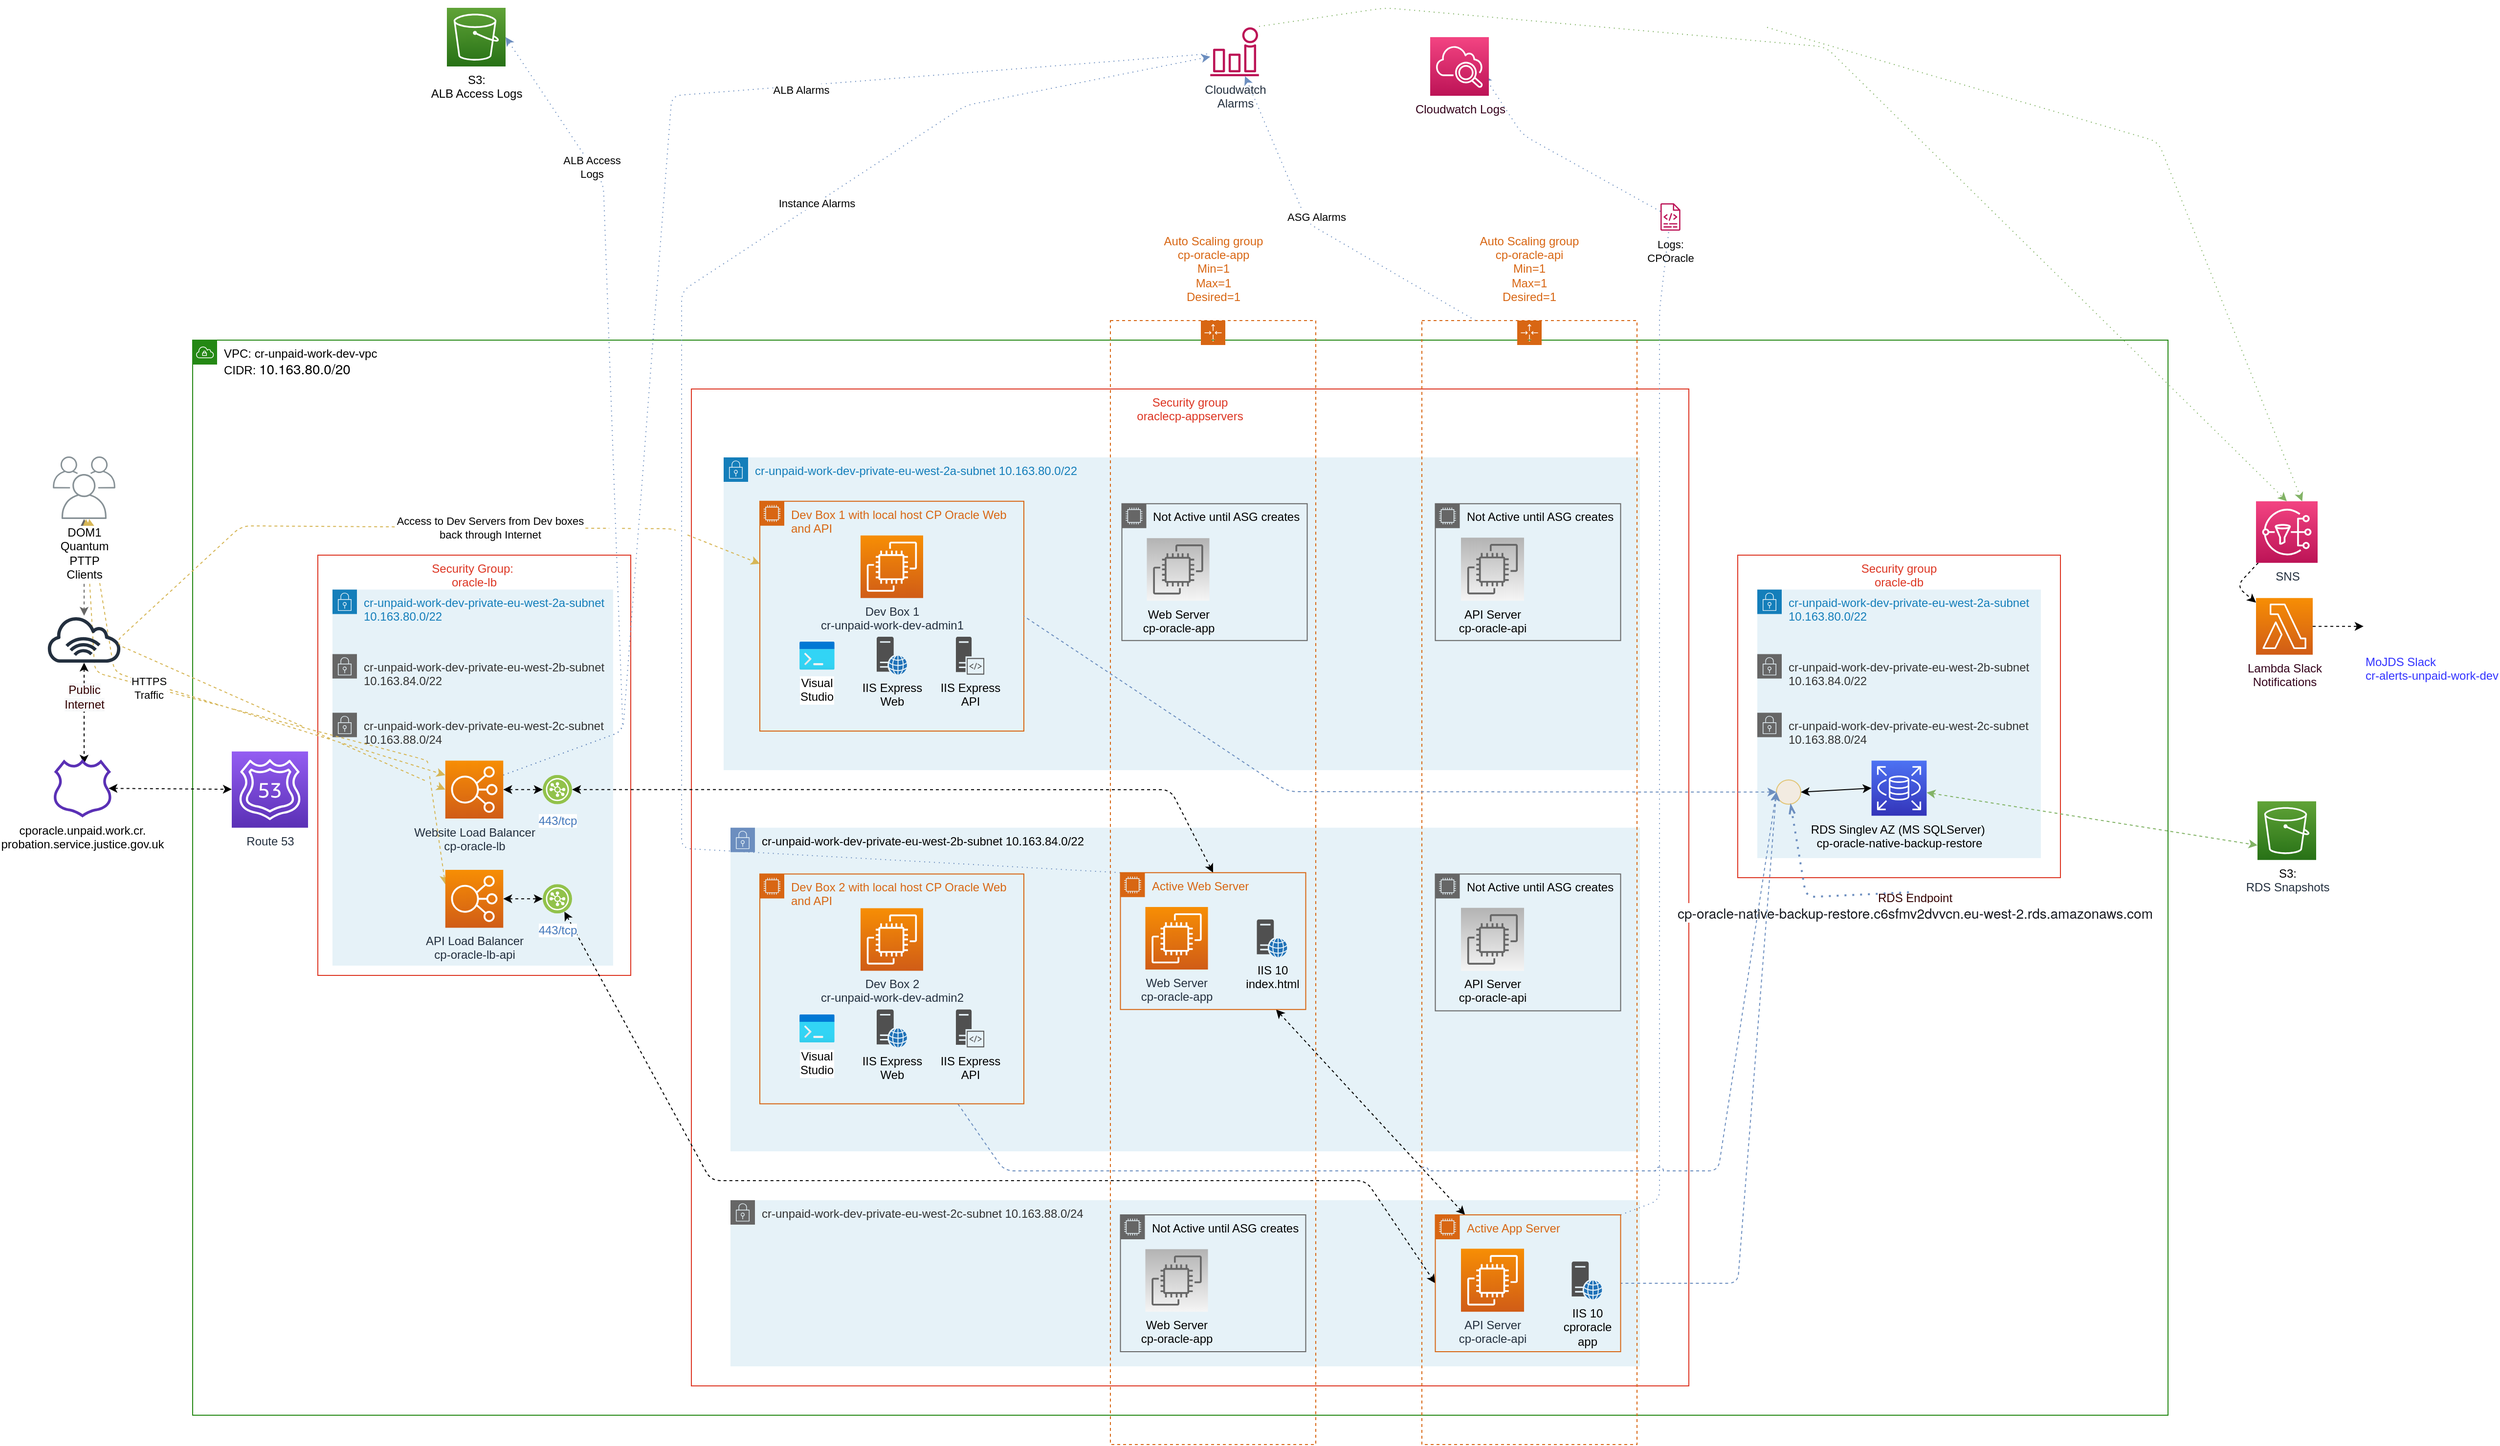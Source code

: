 <mxfile version="14.6.13" type="device"><diagram id="d1ab7348-05c3-a1e3-ca4d-12c340fd6b49" name="Page-1"><mxGraphModel dx="1022" dy="1949" grid="1" gridSize="10" guides="1" tooltips="1" connect="1" arrows="1" fold="1" page="1" pageScale="1" pageWidth="1654" pageHeight="1169" background="#ffffff" math="0" shadow="0"><root><mxCell id="0"/><mxCell id="1" parent="0"/><mxCell id="NKW3kNGqpqoFIjATaPvK-167" value="&lt;font color=&quot;#000000&quot;&gt;VPC: cr-unpaid-work-dev-vpc&lt;br&gt;CIDR:&amp;nbsp;&lt;/font&gt;&lt;span&gt;&lt;font color=&quot;#000000&quot; face=&quot;amazon ember, helvetica neue, roboto, arial, sans-serif&quot;&gt;&lt;span style=&quot;font-size: 14px&quot;&gt;10.163.80.0/20&lt;br&gt;&lt;/span&gt;&lt;/font&gt;&lt;br&gt;&lt;/span&gt;" style="points=[[0,0],[0.25,0],[0.5,0],[0.75,0],[1,0],[1,0.25],[1,0.5],[1,0.75],[1,1],[0.75,1],[0.5,1],[0.25,1],[0,1],[0,0.75],[0,0.5],[0,0.25]];outlineConnect=0;gradientColor=none;html=1;whiteSpace=wrap;fontSize=12;fontStyle=0;shape=mxgraph.aws4.group;grIcon=mxgraph.aws4.group_vpc;strokeColor=#248814;fillColor=none;verticalAlign=top;align=left;spacingLeft=30;fontColor=#AAB7B8;dashed=0;" parent="1" vertex="1"><mxGeometry x="470" y="190" width="2020" height="1100" as="geometry"/></mxCell><mxCell id="eNl0WFR72-jwA0yzHV3q-30" value="Security group&#10;oraclecp-appservers" style="fillColor=none;strokeColor=#DD3522;verticalAlign=top;fontStyle=0;fontColor=#DD3522;" parent="1" vertex="1"><mxGeometry x="980" y="240" width="1020" height="1020" as="geometry"/></mxCell><mxCell id="eNl0WFR72-jwA0yzHV3q-7" value="cr-unpaid-work-dev-private-eu-west-2c-subnet 10.163.88.0/24" style="points=[[0,0],[0.25,0],[0.5,0],[0.75,0],[1,0],[1,0.25],[1,0.5],[1,0.75],[1,1],[0.75,1],[0.5,1],[0.25,1],[0,1],[0,0.75],[0,0.5],[0,0.25]];outlineConnect=0;html=1;whiteSpace=wrap;fontSize=12;fontStyle=0;shape=mxgraph.aws4.group;grIcon=mxgraph.aws4.group_security_group;grStroke=0;strokeColor=#666666;verticalAlign=top;align=left;spacingLeft=30;dashed=0;fontColor=#333333;fillColor=#E6F2F8;" parent="1" vertex="1"><mxGeometry x="1020" y="1070" width="930" height="170" as="geometry"/></mxCell><mxCell id="eNl0WFR72-jwA0yzHV3q-6" value="cr-unpaid-work-dev-private-eu-west-2b-subnet 10.163.84.0/22" style="points=[[0,0],[0.25,0],[0.5,0],[0.75,0],[1,0],[1,0.25],[1,0.5],[1,0.75],[1,1],[0.75,1],[0.5,1],[0.25,1],[0,1],[0,0.75],[0,0.5],[0,0.25]];outlineConnect=0;html=1;whiteSpace=wrap;fontSize=12;fontStyle=0;shape=mxgraph.aws4.group;grIcon=mxgraph.aws4.group_security_group;grStroke=0;strokeColor=#6c8ebf;verticalAlign=top;align=left;spacingLeft=30;dashed=0;fillColor=#E6F2F8;" parent="1" vertex="1"><mxGeometry x="1020" y="688.87" width="930" height="331.13" as="geometry"/></mxCell><mxCell id="eNl0WFR72-jwA0yzHV3q-5" value="cr-unpaid-work-dev-private-eu-west-2a-subnet 10.163.80.0/22" style="points=[[0,0],[0.25,0],[0.5,0],[0.75,0],[1,0],[1,0.25],[1,0.5],[1,0.75],[1,1],[0.75,1],[0.5,1],[0.25,1],[0,1],[0,0.75],[0,0.5],[0,0.25]];outlineConnect=0;gradientColor=none;html=1;whiteSpace=wrap;fontSize=12;fontStyle=0;shape=mxgraph.aws4.group;grIcon=mxgraph.aws4.group_security_group;grStroke=0;strokeColor=#147EBA;fillColor=#E6F2F8;verticalAlign=top;align=left;spacingLeft=30;fontColor=#147EBA;dashed=0;" parent="1" vertex="1"><mxGeometry x="1013" y="310" width="937" height="320" as="geometry"/></mxCell><mxCell id="eNl0WFR72-jwA0yzHV3q-32" value="Auto Scaling group&lt;br style=&quot;padding: 0px ; margin: 0px&quot;&gt;cp-oracle-api&lt;br style=&quot;padding: 0px ; margin: 0px&quot;&gt;Min=1&lt;br style=&quot;padding: 0px ; margin: 0px&quot;&gt;Max=1&lt;br style=&quot;padding: 0px ; margin: 0px&quot;&gt;Desired=1&lt;div style=&quot;padding: 0px ; margin: 0px&quot;&gt;&lt;br style=&quot;padding: 0px ; margin: 0px ; color: rgb(0 , 0 , 0) ; text-align: left&quot;&gt;&lt;/div&gt;" style="points=[[0,0],[0.25,0],[0.5,0],[0.75,0],[1,0],[1,0.25],[1,0.5],[1,0.75],[1,1],[0.75,1],[0.5,1],[0.25,1],[0,1],[0,0.75],[0,0.5],[0,0.25]];outlineConnect=0;gradientColor=none;html=1;whiteSpace=wrap;fontSize=12;fontStyle=0;shape=mxgraph.aws4.groupCenter;grIcon=mxgraph.aws4.group_auto_scaling_group;grStroke=1;strokeColor=#D86613;fillColor=none;verticalAlign=bottom;align=center;fontColor=#D86613;dashed=1;spacingTop=25;labelPosition=center;verticalLabelPosition=top;" parent="1" vertex="1"><mxGeometry x="1727" y="170" width="220" height="1150" as="geometry"/></mxCell><mxCell id="Gxa3ibhedp3QvFf4Scjz-30" value="&lt;span&gt;Not Active until ASG creates&lt;/span&gt;" style="points=[[0,0],[0.25,0],[0.5,0],[0.75,0],[1,0],[1,0.25],[1,0.5],[1,0.75],[1,1],[0.75,1],[0.5,1],[0.25,1],[0,1],[0,0.75],[0,0.5],[0,0.25]];outlineConnect=0;gradientColor=#b3b3b3;html=1;whiteSpace=wrap;fontSize=12;fontStyle=0;shape=mxgraph.aws4.group;grIcon=mxgraph.aws4.group_ec2_instance_contents;strokeColor=#666666;verticalAlign=top;align=left;spacingLeft=30;dashed=0;fillColor=none;" parent="1" vertex="1"><mxGeometry x="1740.75" y="357.42" width="189.5" height="140" as="geometry"/></mxCell><mxCell id="eNl0WFR72-jwA0yzHV3q-29" value="Auto Scaling group&lt;br style=&quot;padding: 0px ; margin: 0px&quot;&gt;cp-oracle-app&lt;br style=&quot;padding: 0px ; margin: 0px&quot;&gt;Min=1&lt;br style=&quot;padding: 0px ; margin: 0px&quot;&gt;Max=1&lt;br style=&quot;padding: 0px ; margin: 0px&quot;&gt;Desired=1&lt;div style=&quot;padding: 0px ; margin: 0px&quot;&gt;&lt;br style=&quot;padding: 0px ; margin: 0px ; color: rgb(0 , 0 , 0) ; text-align: left&quot;&gt;&lt;/div&gt;" style="points=[[0,0],[0.25,0],[0.5,0],[0.75,0],[1,0],[1,0.25],[1,0.5],[1,0.75],[1,1],[0.75,1],[0.5,1],[0.25,1],[0,1],[0,0.75],[0,0.5],[0,0.25]];outlineConnect=0;gradientColor=none;html=1;whiteSpace=wrap;fontSize=12;fontStyle=0;shape=mxgraph.aws4.groupCenter;grIcon=mxgraph.aws4.group_auto_scaling_group;grStroke=1;strokeColor=#D86613;fillColor=none;verticalAlign=bottom;align=center;fontColor=#D86613;dashed=1;spacingTop=25;labelPosition=center;verticalLabelPosition=top;" parent="1" vertex="1"><mxGeometry x="1408.5" y="170" width="210" height="1150" as="geometry"/></mxCell><mxCell id="Gxa3ibhedp3QvFf4Scjz-29" value="Not Active until ASG creates" style="points=[[0,0],[0.25,0],[0.5,0],[0.75,0],[1,0],[1,0.25],[1,0.5],[1,0.75],[1,1],[0.75,1],[0.5,1],[0.25,1],[0,1],[0,0.75],[0,0.5],[0,0.25]];outlineConnect=0;gradientColor=#b3b3b3;html=1;whiteSpace=wrap;fontSize=12;fontStyle=0;shape=mxgraph.aws4.group;grIcon=mxgraph.aws4.group_ec2_instance_contents;strokeColor=#666666;verticalAlign=top;align=left;spacingLeft=30;dashed=0;fillColor=none;" parent="1" vertex="1"><mxGeometry x="1420.25" y="357.42" width="189.5" height="140" as="geometry"/></mxCell><mxCell id="Gxa3ibhedp3QvFf4Scjz-24" value="Dev Box 1 with local host CP Oracle Web and API" style="points=[[0,0],[0.25,0],[0.5,0],[0.75,0],[1,0],[1,0.25],[1,0.5],[1,0.75],[1,1],[0.75,1],[0.5,1],[0.25,1],[0,1],[0,0.75],[0,0.5],[0,0.25]];outlineConnect=0;gradientColor=none;html=1;whiteSpace=wrap;fontSize=12;fontStyle=0;shape=mxgraph.aws4.group;grIcon=mxgraph.aws4.group_ec2_instance_contents;strokeColor=#D86613;fillColor=none;verticalAlign=top;align=left;spacingLeft=30;fontColor=#D86613;dashed=0;" parent="1" vertex="1"><mxGeometry x="1050" y="354.87" width="270" height="235.13" as="geometry"/></mxCell><mxCell id="eNl0WFR72-jwA0yzHV3q-34" value="Security group&#10;oracle-db" style="fillColor=none;strokeColor=#DD3522;verticalAlign=top;fontStyle=0;fontColor=#DD3522;" parent="1" vertex="1"><mxGeometry x="2050" y="410" width="330" height="330" as="geometry"/></mxCell><mxCell id="eNl0WFR72-jwA0yzHV3q-43" value="cr-unpaid-work-dev-private-eu-west-2a-subnet 10.163.80.0/22" style="points=[[0,0],[0.25,0],[0.5,0],[0.75,0],[1,0],[1,0.25],[1,0.5],[1,0.75],[1,1],[0.75,1],[0.5,1],[0.25,1],[0,1],[0,0.75],[0,0.5],[0,0.25]];outlineConnect=0;gradientColor=none;html=1;whiteSpace=wrap;fontSize=12;fontStyle=0;shape=mxgraph.aws4.group;grIcon=mxgraph.aws4.group_security_group;grStroke=0;strokeColor=#147EBA;fillColor=#E6F2F8;verticalAlign=top;align=left;spacingLeft=30;fontColor=#147EBA;dashed=0;" parent="1" vertex="1"><mxGeometry x="2070" y="445.25" width="290" height="135.25" as="geometry"/></mxCell><mxCell id="eNl0WFR72-jwA0yzHV3q-44" value="cr-unpaid-work-dev-private-eu-west-2b-subnet 10.163.84.0/22" style="points=[[0,0],[0.25,0],[0.5,0],[0.75,0],[1,0],[1,0.25],[1,0.5],[1,0.75],[1,1],[0.75,1],[0.5,1],[0.25,1],[0,1],[0,0.75],[0,0.5],[0,0.25]];outlineConnect=0;html=1;whiteSpace=wrap;fontSize=12;fontStyle=0;shape=mxgraph.aws4.group;grIcon=mxgraph.aws4.group_security_group;grStroke=0;strokeColor=#666666;verticalAlign=top;align=left;spacingLeft=30;dashed=0;fontColor=#333333;fillColor=#E6F2F8;" parent="1" vertex="1"><mxGeometry x="2070" y="511.25" width="290" height="130" as="geometry"/></mxCell><mxCell id="eNl0WFR72-jwA0yzHV3q-45" value="cr-unpaid-work-dev-private-eu-west-2c-subnet 10.163.88.0/24" style="points=[[0,0],[0.25,0],[0.5,0],[0.75,0],[1,0],[1,0.25],[1,0.5],[1,0.75],[1,1],[0.75,1],[0.5,1],[0.25,1],[0,1],[0,0.75],[0,0.5],[0,0.25]];outlineConnect=0;html=1;whiteSpace=wrap;fontSize=12;fontStyle=0;shape=mxgraph.aws4.group;grIcon=mxgraph.aws4.group_security_group;grStroke=0;strokeColor=#666666;verticalAlign=top;align=left;spacingLeft=30;dashed=0;fontColor=#333333;fillColor=#E6F2F8;" parent="1" vertex="1"><mxGeometry x="2070" y="571.25" width="290" height="148.75" as="geometry"/></mxCell><mxCell id="eNl0WFR72-jwA0yzHV3q-39" value="Security Group: &#10;oracle-lb" style="fillColor=none;strokeColor=#DD3522;verticalAlign=top;fontStyle=0;fontColor=#DD3522;align=center;" parent="1" vertex="1"><mxGeometry x="598" y="410" width="320" height="430" as="geometry"/></mxCell><mxCell id="eNl0WFR72-jwA0yzHV3q-36" value="cr-unpaid-work-dev-private-eu-west-2a-subnet 10.163.80.0/22" style="points=[[0,0],[0.25,0],[0.5,0],[0.75,0],[1,0],[1,0.25],[1,0.5],[1,0.75],[1,1],[0.75,1],[0.5,1],[0.25,1],[0,1],[0,0.75],[0,0.5],[0,0.25]];outlineConnect=0;gradientColor=none;html=1;whiteSpace=wrap;fontSize=12;fontStyle=0;shape=mxgraph.aws4.group;grIcon=mxgraph.aws4.group_security_group;grStroke=0;strokeColor=#147EBA;fillColor=#E6F2F8;verticalAlign=top;align=left;spacingLeft=30;fontColor=#147EBA;dashed=0;" parent="1" vertex="1"><mxGeometry x="613" y="445.25" width="287" height="135.25" as="geometry"/></mxCell><mxCell id="eNl0WFR72-jwA0yzHV3q-37" value="cr-unpaid-work-dev-private-eu-west-2b-subnet 10.163.84.0/22" style="points=[[0,0],[0.25,0],[0.5,0],[0.75,0],[1,0],[1,0.25],[1,0.5],[1,0.75],[1,1],[0.75,1],[0.5,1],[0.25,1],[0,1],[0,0.75],[0,0.5],[0,0.25]];outlineConnect=0;html=1;whiteSpace=wrap;fontSize=12;fontStyle=0;shape=mxgraph.aws4.group;grIcon=mxgraph.aws4.group_security_group;grStroke=0;strokeColor=#666666;verticalAlign=top;align=left;spacingLeft=30;dashed=0;fontColor=#333333;fillColor=#E6F2F8;" parent="1" vertex="1"><mxGeometry x="613" y="511.25" width="287" height="130" as="geometry"/></mxCell><mxCell id="eNl0WFR72-jwA0yzHV3q-38" value="cr-unpaid-work-dev-private-eu-west-2c-subnet 10.163.88.0/24" style="points=[[0,0],[0.25,0],[0.5,0],[0.75,0],[1,0],[1,0.25],[1,0.5],[1,0.75],[1,1],[0.75,1],[0.5,1],[0.25,1],[0,1],[0,0.75],[0,0.5],[0,0.25]];outlineConnect=0;html=1;whiteSpace=wrap;fontSize=12;fontStyle=0;shape=mxgraph.aws4.group;grIcon=mxgraph.aws4.group_security_group;grStroke=0;strokeColor=#666666;verticalAlign=top;align=left;spacingLeft=30;dashed=0;fontColor=#333333;fillColor=#E6F2F8;" parent="1" vertex="1"><mxGeometry x="613" y="571.25" width="287" height="258.75" as="geometry"/></mxCell><mxCell id="eNl0WFR72-jwA0yzHV3q-61" style="edgeStyle=none;rounded=1;orthogonalLoop=1;jettySize=auto;html=1;dashed=1;dashPattern=1 4;startArrow=none;startFill=0;strokeColor=#6c8ebf;exitX=0.25;exitY=0;exitDx=0;exitDy=0;fillColor=#dae8fc;" parent="1" source="eNl0WFR72-jwA0yzHV3q-32" target="fAg4yWH4Xi-OqvB8BSlQ-7" edge="1"><mxGeometry relative="1" as="geometry"><Array as="points"><mxPoint x="1610" y="70"/></Array></mxGeometry></mxCell><mxCell id="eNl0WFR72-jwA0yzHV3q-62" value="ASG Alarms" style="edgeLabel;html=1;align=center;verticalAlign=middle;resizable=0;points=[];" parent="eNl0WFR72-jwA0yzHV3q-61" vertex="1" connectable="0"><mxGeometry x="0.128" y="-1" relative="1" as="geometry"><mxPoint x="10" y="-1" as="offset"/></mxGeometry></mxCell><mxCell id="eNl0WFR72-jwA0yzHV3q-114" style="edgeStyle=none;rounded=1;jumpStyle=gap;jumpSize=13;orthogonalLoop=1;jettySize=auto;html=1;dashed=1;fontColor=#000000;startArrow=classic;startFill=1;endArrow=classic;endFill=1;strokeColor=#000000;" parent="1" target="eNl0WFR72-jwA0yzHV3q-27" edge="1"><mxGeometry relative="1" as="geometry"><mxPoint x="384.0" y="648.61" as="sourcePoint"/></mxGeometry></mxCell><mxCell id="NKW3kNGqpqoFIjATaPvK-228" value="MoJDS Slack &#10;cr-alerts-unpaid-work-dev" style="shape=image;imageAspect=0;aspect=fixed;verticalLabelPosition=bottom;verticalAlign=top;strokeColor=#330000;fontColor=#3333FF;align=left;image=https://cdn.mos.cms.futurecdn.net/SDDw7CnuoUGax6x9mTo7dd.jpg;" parent="1" vertex="1"><mxGeometry x="2690" y="460.37" width="79.73" height="44.92" as="geometry"/></mxCell><mxCell id="NKW3kNGqpqoFIjATaPvK-188" value="443/tcp" style="aspect=fixed;perimeter=ellipsePerimeter;html=1;align=center;shadow=0;dashed=0;fontColor=#4277BB;labelBackgroundColor=#ffffff;fontSize=12;spacingTop=3;image;image=img/lib/ibm/vpc/LoadBalancerListener.svg;" parent="1" vertex="1"><mxGeometry x="828" y="634.87" width="30" height="30" as="geometry"/></mxCell><mxCell id="NKW3kNGqpqoFIjATaPvK-189" value="" style="endArrow=classic;startArrow=classic;html=1;fontColor=#FF0000;entryX=1;entryY=0.5;entryDx=0;entryDy=0;entryPerimeter=0;dashed=1;exitX=0.5;exitY=0;exitDx=0;exitDy=0;" parent="1" source="Gxa3ibhedp3QvFf4Scjz-38" target="NKW3kNGqpqoFIjATaPvK-188" edge="1"><mxGeometry width="50" height="50" relative="1" as="geometry"><mxPoint x="1320" y="380" as="sourcePoint"/><mxPoint x="1089.25" y="564.995" as="targetPoint"/><Array as="points"><mxPoint x="1470" y="650"/></Array></mxGeometry></mxCell><mxCell id="NKW3kNGqpqoFIjATaPvK-209" value="" style="endArrow=classic;html=1;entryX=0.5;entryY=0;entryDx=0;entryDy=0;entryPerimeter=0;exitX=1;exitY=0.25;exitDx=0;exitDy=0;exitPerimeter=0;fontColor=#6666FF;fillColor=#dae8fc;strokeColor=#6c8ebf;dashed=1;dashPattern=1 4;" parent="1" source="fAg4yWH4Xi-OqvB8BSlQ-30" edge="1"><mxGeometry width="50" height="50" relative="1" as="geometry"><mxPoint x="870.044" y="388" as="sourcePoint"/><mxPoint x="790.01" y="-120.0" as="targetPoint"/><Array as="points"><mxPoint x="910" y="590"/><mxPoint x="890" y="30"/></Array></mxGeometry></mxCell><mxCell id="NKW3kNGqpqoFIjATaPvK-212" value="ALB Access&lt;br&gt;Logs" style="edgeLabel;html=1;align=center;verticalAlign=middle;resizable=0;points=[];" parent="NKW3kNGqpqoFIjATaPvK-209" vertex="1" connectable="0"><mxGeometry x="0.635" y="1" relative="1" as="geometry"><mxPoint as="offset"/></mxGeometry></mxCell><mxCell id="fAg4yWH4Xi-OqvB8BSlQ-7" value="Cloudwatch&lt;br&gt;Alarms" style="outlineConnect=0;fontColor=#232F3E;gradientColor=none;fillColor=#BC1356;strokeColor=none;dashed=0;verticalLabelPosition=bottom;verticalAlign=top;align=center;html=1;fontSize=12;fontStyle=0;aspect=fixed;pointerEvents=1;shape=mxgraph.aws4.alarm;" parent="1" vertex="1"><mxGeometry x="1510.5" y="-130" width="50" height="50" as="geometry"/></mxCell><mxCell id="eNl0WFR72-jwA0yzHV3q-71" style="edgeStyle=none;rounded=1;jumpStyle=gap;jumpSize=13;orthogonalLoop=1;jettySize=auto;html=1;dashed=1;startArrow=none;startFill=0;endArrow=classic;endFill=1;strokeColor=#82b366;fillColor=#d5e8d4;dashPattern=1 4;entryX=0.75;entryY=0;entryDx=0;entryDy=0;entryPerimeter=0;" parent="1" target="eNl0WFR72-jwA0yzHV3q-92" edge="1"><mxGeometry relative="1" as="geometry"><mxPoint x="2080" y="-129.998" as="sourcePoint"/><mxPoint x="2614.086" y="331.03" as="targetPoint"/><Array as="points"><mxPoint x="2480" y="-12.97"/></Array></mxGeometry></mxCell><mxCell id="fAg4yWH4Xi-OqvB8BSlQ-23" value="" style="ellipse;whiteSpace=wrap;html=1;strokeColor=#d79b00;opacity=50;align=left;fillColor=#ffe6cc;" parent="1" vertex="1"><mxGeometry x="2089.5" y="640" width="25" height="24.88" as="geometry"/></mxCell><mxCell id="fAg4yWH4Xi-OqvB8BSlQ-25" value="" style="endArrow=classic;startArrow=classic;html=1;fontColor=#FF0000;entryX=1;entryY=0.5;entryDx=0;entryDy=0;exitX=0;exitY=0.5;exitDx=0;exitDy=0;exitPerimeter=0;" parent="1" source="eNl0WFR72-jwA0yzHV3q-24" target="fAg4yWH4Xi-OqvB8BSlQ-23" edge="1"><mxGeometry width="50" height="50" relative="1" as="geometry"><mxPoint x="2185.38" y="381.564" as="sourcePoint"/><mxPoint x="2120" y="360" as="targetPoint"/></mxGeometry></mxCell><mxCell id="fAg4yWH4Xi-OqvB8BSlQ-26" value="" style="endArrow=none;dashed=1;html=1;dashPattern=1 3;strokeWidth=2;fontColor=#FF6666;entryX=0.497;entryY=0.022;entryDx=0;entryDy=0;entryPerimeter=0;fillColor=#dae8fc;strokeColor=#6c8ebf;endFill=0;startArrow=openThin;startFill=0;" parent="1" source="fAg4yWH4Xi-OqvB8BSlQ-23" target="fAg4yWH4Xi-OqvB8BSlQ-27" edge="1"><mxGeometry width="50" height="50" relative="1" as="geometry"><mxPoint x="2190" y="176" as="sourcePoint"/><mxPoint x="2185.5" y="775" as="targetPoint"/><Array as="points"><mxPoint x="2120" y="760"/></Array></mxGeometry></mxCell><mxCell id="fAg4yWH4Xi-OqvB8BSlQ-27" value="RDS Endpoint&lt;br&gt;&lt;span style=&quot;color: rgb(22 , 25 , 31) ; font-family: &amp;#34;amazon ember&amp;#34; , &amp;#34;helvetica neue&amp;#34; , &amp;#34;roboto&amp;#34; , &amp;#34;arial&amp;#34; , sans-serif ; font-size: 14px ; background-color: rgb(255 , 255 , 255)&quot;&gt;cp-oracle-native-backup-restore.c6sfmv2dvvcn.eu-west-2.rds.amazonaws.com&lt;/span&gt;" style="text;html=1;align=center;verticalAlign=middle;resizable=0;points=[];autosize=1;fontColor=#330000;" parent="1" vertex="1"><mxGeometry x="1981" y="754.06" width="500" height="30" as="geometry"/></mxCell><mxCell id="eNl0WFR72-jwA0yzHV3q-67" style="edgeStyle=none;rounded=1;jumpStyle=gap;jumpSize=13;orthogonalLoop=1;jettySize=auto;html=1;exitX=1;exitY=0.25;exitDx=0;exitDy=0;exitPerimeter=0;dashed=1;startArrow=none;startFill=0;endArrow=none;endFill=0;strokeColor=#6c8ebf;fillColor=#dae8fc;dashPattern=1 4;" parent="1" source="fAg4yWH4Xi-OqvB8BSlQ-30" target="fAg4yWH4Xi-OqvB8BSlQ-7" edge="1"><mxGeometry relative="1" as="geometry"><Array as="points"><mxPoint x="910" y="590"/><mxPoint x="960" y="-60"/></Array></mxGeometry></mxCell><mxCell id="eNl0WFR72-jwA0yzHV3q-68" value="ALB Alarms" style="edgeLabel;html=1;align=center;verticalAlign=middle;resizable=0;points=[];" parent="eNl0WFR72-jwA0yzHV3q-67" vertex="1" connectable="0"><mxGeometry x="0.368" y="-4" relative="1" as="geometry"><mxPoint x="1" as="offset"/></mxGeometry></mxCell><mxCell id="eNl0WFR72-jwA0yzHV3q-103" style="edgeStyle=none;rounded=1;jumpStyle=gap;jumpSize=13;orthogonalLoop=1;jettySize=auto;html=1;dashed=1;fontColor=#000000;startArrow=classic;startFill=1;endArrow=classic;endFill=1;strokeColor=#000000;" parent="1" source="fAg4yWH4Xi-OqvB8BSlQ-30" target="NKW3kNGqpqoFIjATaPvK-188" edge="1"><mxGeometry relative="1" as="geometry"/></mxCell><mxCell id="fAg4yWH4Xi-OqvB8BSlQ-30" value="Website Load Balancer&lt;br&gt;cp-oracle-lb" style="points=[[0,0,0],[0.25,0,0],[0.5,0,0],[0.75,0,0],[1,0,0],[0,1,0],[0.25,1,0],[0.5,1,0],[0.75,1,0],[1,1,0],[0,0.25,0],[0,0.5,0],[0,0.75,0],[1,0.25,0],[1,0.5,0],[1,0.75,0]];outlineConnect=0;fontColor=#232F3E;gradientColor=#F78E04;gradientDirection=north;fillColor=#D05C17;strokeColor=#ffffff;dashed=0;verticalLabelPosition=bottom;verticalAlign=top;align=center;html=1;fontSize=12;fontStyle=0;aspect=fixed;shape=mxgraph.aws4.resourceIcon;resIcon=mxgraph.aws4.elastic_load_balancing;" parent="1" vertex="1"><mxGeometry x="728.38" y="620.25" width="59.25" height="59.25" as="geometry"/></mxCell><mxCell id="eNl0WFR72-jwA0yzHV3q-53" style="edgeStyle=none;rounded=1;orthogonalLoop=1;jettySize=auto;html=1;dashed=1;startArrow=none;startFill=0;entryX=1;entryY=0.78;entryDx=0;entryDy=0;entryPerimeter=0;strokeColor=#6c8ebf;fillColor=#dae8fc;dashPattern=1 4;" parent="1" source="eNl0WFR72-jwA0yzHV3q-82" edge="1"><mxGeometry relative="1" as="geometry"><mxPoint x="1790" y="-81" as="targetPoint"/><Array as="points"><mxPoint x="1830" y="-20"/></Array></mxGeometry></mxCell><mxCell id="eNl0WFR72-jwA0yzHV3q-57" style="edgeStyle=none;rounded=1;orthogonalLoop=1;jettySize=auto;html=1;dashed=1;dashPattern=1 4;startArrow=none;startFill=0;strokeColor=#6c8ebf;fillColor=#dae8fc;exitX=0;exitY=0;exitDx=0;exitDy=0;" parent="1" source="Gxa3ibhedp3QvFf4Scjz-38" target="fAg4yWH4Xi-OqvB8BSlQ-7" edge="1"><mxGeometry relative="1" as="geometry"><mxPoint x="1500" y="-110" as="targetPoint"/><Array as="points"><mxPoint x="970" y="710"/><mxPoint x="970" y="140"/><mxPoint x="1260" y="-50"/></Array></mxGeometry></mxCell><mxCell id="eNl0WFR72-jwA0yzHV3q-58" value="Instance Alarms" style="edgeLabel;html=1;align=center;verticalAlign=middle;resizable=0;points=[];" parent="eNl0WFR72-jwA0yzHV3q-57" vertex="1" connectable="0"><mxGeometry x="-0.031" y="-4" relative="1" as="geometry"><mxPoint x="134" y="-324" as="offset"/></mxGeometry></mxCell><mxCell id="eNl0WFR72-jwA0yzHV3q-96" style="edgeStyle=none;rounded=1;jumpStyle=gap;jumpSize=13;orthogonalLoop=1;jettySize=auto;html=1;dashed=1;fontColor=#000000;startArrow=classic;startFill=1;endArrow=classic;endFill=1;" parent="1" source="Gxa3ibhedp3QvFf4Scjz-38" target="Gxa3ibhedp3QvFf4Scjz-53" edge="1"><mxGeometry relative="1" as="geometry"><mxPoint x="1747" y="425" as="targetPoint"/></mxGeometry></mxCell><mxCell id="eNl0WFR72-jwA0yzHV3q-9" value="Web Server&lt;br&gt;cp-oracle-app" style="points=[[0,0,0],[0.25,0,0],[0.5,0,0],[0.75,0,0],[1,0,0],[0,1,0],[0.25,1,0],[0.5,1,0],[0.75,1,0],[1,1,0],[0,0.25,0],[0,0.5,0],[0,0.75,0],[1,0.25,0],[1,0.5,0],[1,0.75,0]];outlineConnect=0;gradientColor=#b3b3b3;gradientDirection=north;fillColor=#f5f5f5;strokeColor=#666666;dashed=0;verticalLabelPosition=bottom;verticalAlign=top;align=center;html=1;fontSize=12;fontStyle=0;aspect=fixed;shape=mxgraph.aws4.resourceIcon;resIcon=mxgraph.aws4.ec2;" parent="1" vertex="1"><mxGeometry x="1445.75" y="392.59" width="64" height="64" as="geometry"/></mxCell><mxCell id="eNl0WFR72-jwA0yzHV3q-11" value="API Server&lt;br&gt;cp-oracle-api" style="points=[[0,0,0],[0.25,0,0],[0.5,0,0],[0.75,0,0],[1,0,0],[0,1,0],[0.25,1,0],[0.5,1,0],[0.75,1,0],[1,1,0],[0,0.25,0],[0,0.5,0],[0,0.75,0],[1,0.25,0],[1,0.5,0],[1,0.75,0]];outlineConnect=0;gradientColor=#b3b3b3;gradientDirection=north;fillColor=#f5f5f5;strokeColor=#666666;dashed=0;verticalLabelPosition=bottom;verticalAlign=top;align=center;html=1;fontSize=12;fontStyle=0;aspect=fixed;shape=mxgraph.aws4.resourceIcon;resIcon=mxgraph.aws4.ec2;" parent="1" vertex="1"><mxGeometry x="1767" y="392.09" width="64.5" height="64.5" as="geometry"/></mxCell><mxCell id="eNl0WFR72-jwA0yzHV3q-12" value="" style="endArrow=none;startArrow=classic;html=1;fontColor=#FF0000;dashed=1;exitX=0;exitY=0.5;exitDx=0;exitDy=0;fillColor=#dae8fc;strokeColor=#6c8ebf;entryX=1;entryY=0.5;entryDx=0;entryDy=0;" parent="1" source="fAg4yWH4Xi-OqvB8BSlQ-23" target="Gxa3ibhedp3QvFf4Scjz-53" edge="1"><mxGeometry width="50" height="50" relative="1" as="geometry"><mxPoint x="1830" y="380.5" as="sourcePoint"/><mxPoint x="1555" y="383.43" as="targetPoint"/><Array as="points"><mxPoint x="2050" y="1155"/></Array></mxGeometry></mxCell><mxCell id="eNl0WFR72-jwA0yzHV3q-27" value="Route 53" style="points=[[0,0,0],[0.25,0,0],[0.5,0,0],[0.75,0,0],[1,0,0],[0,1,0],[0.25,1,0],[0.5,1,0],[0.75,1,0],[1,1,0],[0,0.25,0],[0,0.5,0],[0,0.75,0],[1,0.25,0],[1,0.5,0],[1,0.75,0]];outlineConnect=0;fontColor=#232F3E;gradientColor=#945DF2;gradientDirection=north;fillColor=#5A30B5;strokeColor=#ffffff;dashed=0;verticalLabelPosition=bottom;verticalAlign=top;align=center;html=1;fontSize=12;fontStyle=0;aspect=fixed;shape=mxgraph.aws4.resourceIcon;resIcon=mxgraph.aws4.route_53;" parent="1" vertex="1"><mxGeometry x="510" y="610.87" width="78" height="78" as="geometry"/></mxCell><mxCell id="eNl0WFR72-jwA0yzHV3q-94" style="edgeStyle=none;rounded=1;jumpStyle=gap;jumpSize=13;orthogonalLoop=1;jettySize=auto;html=1;entryX=0;entryY=0.75;entryDx=0;entryDy=0;entryPerimeter=0;dashed=1;fontColor=#000000;startArrow=classic;startFill=1;endArrow=classic;endFill=1;strokeColor=#82b366;fillColor=#d5e8d4;" parent="1" source="eNl0WFR72-jwA0yzHV3q-24" target="eNl0WFR72-jwA0yzHV3q-93" edge="1"><mxGeometry relative="1" as="geometry"/></mxCell><mxCell id="eNl0WFR72-jwA0yzHV3q-24" value="&lt;span style=&quot;color: rgb(0 , 0 , 0)&quot;&gt;RDS&amp;nbsp;&lt;/span&gt;&lt;font color=&quot;#000000&quot;&gt;Singlev AZ&amp;nbsp;&lt;/font&gt;&lt;span style=&quot;color: rgb(0 , 0 , 0)&quot;&gt;(MS SQLServer)&amp;nbsp;&lt;/span&gt;&lt;br&gt;&lt;font color=&quot;#000000&quot;&gt;cp-oracle-native-backup-restore&lt;/font&gt;" style="points=[[0,0,0],[0.25,0,0],[0.5,0,0],[0.75,0,0],[1,0,0],[0,1,0],[0.25,1,0],[0.5,1,0],[0.75,1,0],[1,1,0],[0,0.25,0],[0,0.5,0],[0,0.75,0],[1,0.25,0],[1,0.5,0],[1,0.75,0]];outlineConnect=0;fontColor=#232F3E;gradientColor=#4D72F3;gradientDirection=north;fillColor=#3334B9;strokeColor=#ffffff;dashed=0;verticalLabelPosition=bottom;verticalAlign=top;align=center;html=1;fontSize=12;fontStyle=0;aspect=fixed;shape=mxgraph.aws4.resourceIcon;resIcon=mxgraph.aws4.rds;" parent="1" vertex="1"><mxGeometry x="2186.81" y="620.25" width="56.37" height="56.37" as="geometry"/></mxCell><mxCell id="eNl0WFR72-jwA0yzHV3q-80" value="&lt;span style=&quot;color: rgb(0 , 0 , 0)&quot;&gt;S3:&lt;/span&gt;&lt;br style=&quot;color: rgb(0 , 0 , 0)&quot;&gt;&lt;span style=&quot;color: rgb(0 , 0 , 0)&quot;&gt;ALB Access Logs&lt;/span&gt;" style="points=[[0,0,0],[0.25,0,0],[0.5,0,0],[0.75,0,0],[1,0,0],[0,1,0],[0.25,1,0],[0.5,1,0],[0.75,1,0],[1,1,0],[0,0.25,0],[0,0.5,0],[0,0.75,0],[1,0.25,0],[1,0.5,0],[1,0.75,0]];outlineConnect=0;fontColor=#232F3E;gradientColor=#60A337;gradientDirection=north;fillColor=#277116;strokeColor=#ffffff;dashed=0;verticalLabelPosition=bottom;verticalAlign=top;align=center;html=1;fontSize=12;fontStyle=0;aspect=fixed;shape=mxgraph.aws4.resourceIcon;resIcon=mxgraph.aws4.s3;" parent="1" vertex="1"><mxGeometry x="730" y="-150" width="60" height="60" as="geometry"/></mxCell><mxCell id="eNl0WFR72-jwA0yzHV3q-81" value="&lt;span style=&quot;color: rgb(51 , 0 , 26)&quot;&gt;Cloudwatch Logs&lt;/span&gt;" style="points=[[0,0,0],[0.25,0,0],[0.5,0,0],[0.75,0,0],[1,0,0],[0,1,0],[0.25,1,0],[0.5,1,0],[0.75,1,0],[1,1,0],[0,0.25,0],[0,0.5,0],[0,0.75,0],[1,0.25,0],[1,0.5,0],[1,0.75,0]];points=[[0,0,0],[0.25,0,0],[0.5,0,0],[0.75,0,0],[1,0,0],[0,1,0],[0.25,1,0],[0.5,1,0],[0.75,1,0],[1,1,0],[0,0.25,0],[0,0.5,0],[0,0.75,0],[1,0.25,0],[1,0.5,0],[1,0.75,0]];outlineConnect=0;fontColor=#232F3E;gradientColor=#F34482;gradientDirection=north;fillColor=#BC1356;strokeColor=#ffffff;dashed=0;verticalLabelPosition=bottom;verticalAlign=top;align=center;html=1;fontSize=12;fontStyle=0;aspect=fixed;shape=mxgraph.aws4.resourceIcon;resIcon=mxgraph.aws4.cloudwatch_2;" parent="1" vertex="1"><mxGeometry x="1735.5" y="-120" width="60" height="60" as="geometry"/></mxCell><mxCell id="eNl0WFR72-jwA0yzHV3q-82" value="&lt;span style=&quot;color: rgb(0 , 0 , 0) ; font-size: 11px ; background-color: rgb(255 , 255 , 255)&quot;&gt;Logs:&lt;/span&gt;&lt;br style=&quot;color: rgb(0 , 0 , 0) ; font-size: 11px&quot;&gt;&lt;span style=&quot;color: rgb(0 , 0 , 0) ; font-size: 11px ; background-color: rgb(255 , 255 , 255)&quot;&gt;CPOracle&lt;/span&gt;" style="outlineConnect=0;fontColor=#232F3E;gradientColor=none;fillColor=#BC1356;strokeColor=none;dashed=0;verticalLabelPosition=bottom;verticalAlign=top;align=center;html=1;fontSize=12;fontStyle=0;aspect=fixed;pointerEvents=1;shape=mxgraph.aws4.logs;" parent="1" vertex="1"><mxGeometry x="1962.34" y="50" width="37.66" height="28" as="geometry"/></mxCell><mxCell id="eNl0WFR72-jwA0yzHV3q-83" value="" style="edgeStyle=none;rounded=1;orthogonalLoop=1;jettySize=auto;html=1;dashed=1;startArrow=none;startFill=0;strokeColor=#6c8ebf;fillColor=#dae8fc;exitX=1;exitY=0;exitDx=0;exitDy=0;endArrow=none;dashPattern=1 4;" parent="1" source="Gxa3ibhedp3QvFf4Scjz-53" target="eNl0WFR72-jwA0yzHV3q-82" edge="1"><mxGeometry relative="1" as="geometry"><mxPoint x="1790" y="-81" as="targetPoint"/><mxPoint x="1567.5" y="377.75" as="sourcePoint"/><Array as="points"><mxPoint x="1970" y="1070"/><mxPoint x="1970" y="160"/></Array></mxGeometry></mxCell><mxCell id="eNl0WFR72-jwA0yzHV3q-125" style="edgeStyle=none;rounded=1;jumpStyle=gap;jumpSize=13;orthogonalLoop=1;jettySize=auto;html=1;dashed=1;fontColor=#000000;startArrow=none;startFill=0;endArrow=classic;endFill=1;strokeColor=#000000;" parent="1" source="eNl0WFR72-jwA0yzHV3q-91" target="NKW3kNGqpqoFIjATaPvK-228" edge="1"><mxGeometry relative="1" as="geometry"/></mxCell><mxCell id="eNl0WFR72-jwA0yzHV3q-91" value="&lt;span style=&quot;color: rgb(51 , 0 , 26)&quot;&gt;Lambda Slack&lt;/span&gt;&lt;br style=&quot;color: rgb(51 , 0 , 26)&quot;&gt;&lt;span style=&quot;color: rgb(51 , 0 , 26)&quot;&gt;Notifications&lt;/span&gt;" style="points=[[0,0,0],[0.25,0,0],[0.5,0,0],[0.75,0,0],[1,0,0],[0,1,0],[0.25,1,0],[0.5,1,0],[0.75,1,0],[1,1,0],[0,0.25,0],[0,0.5,0],[0,0.75,0],[1,0.25,0],[1,0.5,0],[1,0.75,0]];outlineConnect=0;fontColor=#232F3E;gradientColor=#F78E04;gradientDirection=north;fillColor=#D05C17;strokeColor=#ffffff;dashed=0;verticalLabelPosition=bottom;verticalAlign=top;align=center;html=1;fontSize=12;fontStyle=0;aspect=fixed;shape=mxgraph.aws4.resourceIcon;resIcon=mxgraph.aws4.lambda;" parent="1" vertex="1"><mxGeometry x="2580" y="453.83" width="58" height="58" as="geometry"/></mxCell><mxCell id="eNl0WFR72-jwA0yzHV3q-123" style="edgeStyle=none;rounded=1;jumpStyle=gap;jumpSize=13;orthogonalLoop=1;jettySize=auto;html=1;dashed=1;fontColor=#000000;startArrow=none;startFill=0;endArrow=classic;endFill=1;strokeColor=#000000;" parent="1" source="eNl0WFR72-jwA0yzHV3q-92" target="eNl0WFR72-jwA0yzHV3q-91" edge="1"><mxGeometry relative="1" as="geometry"><Array as="points"><mxPoint x="2560" y="441.83"/></Array></mxGeometry></mxCell><mxCell id="eNl0WFR72-jwA0yzHV3q-92" value="SNS" style="points=[[0,0,0],[0.25,0,0],[0.5,0,0],[0.75,0,0],[1,0,0],[0,1,0],[0.25,1,0],[0.5,1,0],[0.75,1,0],[1,1,0],[0,0.25,0],[0,0.5,0],[0,0.75,0],[1,0.25,0],[1,0.5,0],[1,0.75,0]];outlineConnect=0;fontColor=#232F3E;gradientColor=#F34482;gradientDirection=north;fillColor=#BC1356;strokeColor=#ffffff;dashed=0;verticalLabelPosition=bottom;verticalAlign=top;align=center;html=1;fontSize=12;fontStyle=0;aspect=fixed;shape=mxgraph.aws4.resourceIcon;resIcon=mxgraph.aws4.sns;" parent="1" vertex="1"><mxGeometry x="2580" y="354.87" width="63" height="63" as="geometry"/></mxCell><mxCell id="eNl0WFR72-jwA0yzHV3q-93" value="&lt;span style=&quot;color: rgb(0 , 0 , 0)&quot;&gt;S3:&lt;br&gt;&lt;/span&gt;RDS Snapshots" style="points=[[0,0,0],[0.25,0,0],[0.5,0,0],[0.75,0,0],[1,0,0],[0,1,0],[0.25,1,0],[0.5,1,0],[0.75,1,0],[1,1,0],[0,0.25,0],[0,0.5,0],[0,0.75,0],[1,0.25,0],[1,0.5,0],[1,0.75,0]];outlineConnect=0;fontColor=#232F3E;gradientColor=#60A337;gradientDirection=north;fillColor=#277116;strokeColor=#ffffff;dashed=0;verticalLabelPosition=bottom;verticalAlign=top;align=center;html=1;fontSize=12;fontStyle=0;aspect=fixed;shape=mxgraph.aws4.resourceIcon;resIcon=mxgraph.aws4.s3;" parent="1" vertex="1"><mxGeometry x="2581.5" y="661.83" width="60" height="60" as="geometry"/></mxCell><mxCell id="eNl0WFR72-jwA0yzHV3q-110" style="edgeStyle=none;rounded=1;jumpStyle=gap;jumpSize=13;orthogonalLoop=1;jettySize=auto;html=1;dashed=1;fontColor=#000000;startArrow=classic;startFill=1;endArrow=classic;endFill=1;strokeColor=#666666;fillColor=#f5f5f5;" parent="1" source="eNl0WFR72-jwA0yzHV3q-95" target="eNl0WFR72-jwA0yzHV3q-31" edge="1"><mxGeometry relative="1" as="geometry"/></mxCell><mxCell id="eNl0WFR72-jwA0yzHV3q-112" style="edgeStyle=none;rounded=1;jumpStyle=gap;jumpSize=13;orthogonalLoop=1;jettySize=auto;html=1;entryX=0;entryY=0.25;entryDx=0;entryDy=0;entryPerimeter=0;dashed=1;fontColor=#000000;startArrow=classic;startFill=1;endArrow=classic;endFill=1;strokeColor=#d6b656;fillColor=#fff2cc;" parent="1" source="eNl0WFR72-jwA0yzHV3q-95" target="fAg4yWH4Xi-OqvB8BSlQ-30" edge="1"><mxGeometry relative="1" as="geometry"><Array as="points"><mxPoint x="390" y="530"/></Array></mxGeometry></mxCell><mxCell id="eNl0WFR72-jwA0yzHV3q-113" style="edgeStyle=none;rounded=1;jumpStyle=gap;jumpSize=13;orthogonalLoop=1;jettySize=auto;html=1;entryX=0;entryY=0.25;entryDx=0;entryDy=0;entryPerimeter=0;dashed=1;fontColor=#000000;startArrow=classic;startFill=1;endArrow=classic;endFill=1;strokeColor=#d6b656;fillColor=#fff2cc;" parent="1" source="eNl0WFR72-jwA0yzHV3q-95" target="eNl0WFR72-jwA0yzHV3q-99" edge="1"><mxGeometry relative="1" as="geometry"><Array as="points"><mxPoint x="370" y="530"/><mxPoint x="710" y="620"/></Array></mxGeometry></mxCell><mxCell id="eNl0WFR72-jwA0yzHV3q-119" value="HTTPS&lt;br&gt;Traffic" style="edgeLabel;html=1;align=center;verticalAlign=middle;resizable=0;points=[];fontColor=#000000;" parent="eNl0WFR72-jwA0yzHV3q-113" vertex="1" connectable="0"><mxGeometry x="-0.326" y="-1" relative="1" as="geometry"><mxPoint as="offset"/></mxGeometry></mxCell><mxCell id="eNl0WFR72-jwA0yzHV3q-95" value="&lt;font color=&quot;#000000&quot;&gt;&lt;span style=&quot;background-color: rgb(255 , 255 , 255)&quot;&gt;DOM1&lt;/span&gt;&lt;br&gt;&lt;span style=&quot;background-color: rgb(255 , 255 , 255)&quot;&gt;Quantum&lt;/span&gt;&lt;br&gt;&lt;span style=&quot;background-color: rgb(255 , 255 , 255)&quot;&gt;PTTP&lt;/span&gt;&lt;br&gt;&lt;span style=&quot;background-color: rgb(255 , 255 , 255)&quot;&gt;Clients&lt;/span&gt;&lt;/font&gt;" style="outlineConnect=0;gradientColor=none;fontColor=#545B64;strokeColor=none;fillColor=#879196;dashed=0;verticalLabelPosition=bottom;verticalAlign=top;align=center;html=1;fontSize=12;fontStyle=0;aspect=fixed;shape=mxgraph.aws4.illustration_users;pointerEvents=1" parent="1" vertex="1"><mxGeometry x="327" y="309.04" width="64" height="64" as="geometry"/></mxCell><mxCell id="eNl0WFR72-jwA0yzHV3q-102" style="edgeStyle=none;rounded=1;jumpStyle=gap;jumpSize=13;orthogonalLoop=1;jettySize=auto;html=1;entryX=0;entryY=0.5;entryDx=0;entryDy=0;dashed=1;fontColor=#000000;startArrow=classic;startFill=1;endArrow=classic;endFill=1;strokeColor=#000000;" parent="1" source="eNl0WFR72-jwA0yzHV3q-99" target="eNl0WFR72-jwA0yzHV3q-100" edge="1"><mxGeometry relative="1" as="geometry"/></mxCell><mxCell id="eNl0WFR72-jwA0yzHV3q-99" value="API Load Balancer&lt;br&gt;cp-oracle-lb-api" style="points=[[0,0,0],[0.25,0,0],[0.5,0,0],[0.75,0,0],[1,0,0],[0,1,0],[0.25,1,0],[0.5,1,0],[0.75,1,0],[1,1,0],[0,0.25,0],[0,0.5,0],[0,0.75,0],[1,0.25,0],[1,0.5,0],[1,0.75,0]];outlineConnect=0;fontColor=#232F3E;gradientColor=#F78E04;gradientDirection=north;fillColor=#D05C17;strokeColor=#ffffff;dashed=0;verticalLabelPosition=bottom;verticalAlign=top;align=center;html=1;fontSize=12;fontStyle=0;aspect=fixed;shape=mxgraph.aws4.resourceIcon;resIcon=mxgraph.aws4.elastic_load_balancing;" parent="1" vertex="1"><mxGeometry x="728.38" y="732" width="59.25" height="59.25" as="geometry"/></mxCell><mxCell id="eNl0WFR72-jwA0yzHV3q-104" style="edgeStyle=none;rounded=1;jumpStyle=gap;jumpSize=13;orthogonalLoop=1;jettySize=auto;html=1;entryX=0;entryY=0.5;entryDx=0;entryDy=0;dashed=1;fontColor=#000000;startArrow=classic;startFill=1;endArrow=classic;endFill=1;strokeColor=#000000;" parent="1" source="eNl0WFR72-jwA0yzHV3q-100" target="Gxa3ibhedp3QvFf4Scjz-53" edge="1"><mxGeometry relative="1" as="geometry"><Array as="points"><mxPoint x="1000" y="1050"/><mxPoint x="1670" y="1050"/></Array></mxGeometry></mxCell><mxCell id="eNl0WFR72-jwA0yzHV3q-100" value="443/tcp" style="aspect=fixed;perimeter=ellipsePerimeter;html=1;align=center;shadow=0;dashed=0;fontColor=#4277BB;labelBackgroundColor=#ffffff;fontSize=12;spacingTop=3;image;image=img/lib/ibm/vpc/LoadBalancerListener.svg;" parent="1" vertex="1"><mxGeometry x="828" y="746.63" width="30" height="30" as="geometry"/></mxCell><mxCell id="eNl0WFR72-jwA0yzHV3q-111" style="edgeStyle=none;rounded=1;jumpStyle=gap;jumpSize=13;orthogonalLoop=1;jettySize=auto;html=1;dashed=1;fontColor=#000000;startArrow=classic;startFill=1;endArrow=classic;endFill=1;strokeColor=#000000;" parent="1" source="eNl0WFR72-jwA0yzHV3q-31" edge="1"><mxGeometry relative="1" as="geometry"><mxPoint x="359.0" y="623.37" as="targetPoint"/></mxGeometry></mxCell><mxCell id="eNl0WFR72-jwA0yzHV3q-31" value="&lt;br&gt;&lt;span style=&quot;color: rgb(51 , 0 , 0) ; font-family: &amp;#34;helvetica&amp;#34; ; font-size: 12px ; font-style: normal ; font-weight: 400 ; letter-spacing: normal ; text-align: center ; text-indent: 0px ; text-transform: none ; word-spacing: 0px ; background-color: rgb(248 , 249 , 250) ; display: inline ; float: none&quot;&gt;Public&lt;/span&gt;&lt;br style=&quot;color: rgb(51 , 0 , 0) ; font-family: &amp;#34;helvetica&amp;#34; ; font-size: 12px ; font-style: normal ; font-weight: 400 ; letter-spacing: normal ; text-align: center ; text-indent: 0px ; text-transform: none ; word-spacing: 0px ; background-color: rgb(248 , 249 , 250)&quot;&gt;&lt;span style=&quot;color: rgb(51 , 0 , 0) ; font-family: &amp;#34;helvetica&amp;#34; ; font-size: 12px ; font-style: normal ; font-weight: 400 ; letter-spacing: normal ; text-align: center ; text-indent: 0px ; text-transform: none ; word-spacing: 0px ; background-color: rgb(248 , 249 , 250) ; display: inline ; float: none&quot;&gt;Internet&lt;/span&gt;" style="outlineConnect=0;fontColor=#232F3E;gradientColor=none;fillColor=#232F3E;strokeColor=none;dashed=0;verticalLabelPosition=bottom;verticalAlign=top;align=center;html=1;fontSize=12;fontStyle=0;aspect=fixed;pointerEvents=1;shape=mxgraph.aws4.internet_alt1;" parent="1" vertex="1"><mxGeometry x="320" y="472" width="78" height="48" as="geometry"/></mxCell><mxCell id="eNl0WFR72-jwA0yzHV3q-121" style="edgeStyle=none;rounded=1;jumpStyle=gap;jumpSize=13;orthogonalLoop=1;jettySize=auto;html=1;dashed=1;startArrow=none;startFill=0;endArrow=classic;endFill=1;strokeColor=#82b366;entryX=0.5;entryY=0;entryDx=0;entryDy=0;entryPerimeter=0;fillColor=#d5e8d4;dashPattern=1 4;" parent="1" target="eNl0WFR72-jwA0yzHV3q-92" edge="1"><mxGeometry relative="1" as="geometry"><mxPoint x="2335.23" y="373.04" as="targetPoint"/><mxPoint x="1560.503" y="-130.96" as="sourcePoint"/><Array as="points"><mxPoint x="1690" y="-150"/><mxPoint x="2140" y="-110"/></Array></mxGeometry></mxCell><mxCell id="eNl0WFR72-jwA0yzHV3q-126" value="&lt;span style=&quot;color: rgb(0 , 0 , 0)&quot;&gt;cporacle.unpaid.work.cr.&lt;/span&gt;&lt;br style=&quot;color: rgb(0 , 0 , 0)&quot;&gt;&lt;span style=&quot;color: rgb(0 , 0 , 0)&quot;&gt;probation.service.justice.gov.uk&lt;/span&gt;" style="outlineConnect=0;fontColor=#232F3E;gradientColor=none;fillColor=#5A30B5;strokeColor=none;dashed=0;verticalLabelPosition=bottom;verticalAlign=top;align=center;html=1;fontSize=12;fontStyle=0;aspect=fixed;pointerEvents=1;shape=mxgraph.aws4.hosted_zone;" parent="1" vertex="1"><mxGeometry x="327" y="618.44" width="60.78" height="60" as="geometry"/></mxCell><mxCell id="Gxa3ibhedp3QvFf4Scjz-2" value="Dev Box 1&lt;br&gt;cr-unpaid-work-dev-admin1" style="points=[[0,0,0],[0.25,0,0],[0.5,0,0],[0.75,0,0],[1,0,0],[0,1,0],[0.25,1,0],[0.5,1,0],[0.75,1,0],[1,1,0],[0,0.25,0],[0,0.5,0],[0,0.75,0],[1,0.25,0],[1,0.5,0],[1,0.75,0]];outlineConnect=0;fontColor=#232F3E;gradientColor=#F78E04;gradientDirection=north;fillColor=#D05C17;strokeColor=#ffffff;dashed=0;verticalLabelPosition=bottom;verticalAlign=top;align=center;html=1;fontSize=12;fontStyle=0;aspect=fixed;shape=mxgraph.aws4.resourceIcon;resIcon=mxgraph.aws4.ec2;" parent="1" vertex="1"><mxGeometry x="1153" y="389.83" width="64" height="64" as="geometry"/></mxCell><mxCell id="Gxa3ibhedp3QvFf4Scjz-6" value="" style="endArrow=none;startArrow=classic;html=1;fontColor=#FF0000;dashed=1;exitX=0;exitY=0.5;exitDx=0;exitDy=0;entryX=0.75;entryY=1;entryDx=0;entryDy=0;jumpStyle=arc;jumpSize=8;fillColor=#dae8fc;strokeColor=#6c8ebf;" parent="1" source="fAg4yWH4Xi-OqvB8BSlQ-23" target="Gxa3ibhedp3QvFf4Scjz-33" edge="1"><mxGeometry width="50" height="50" relative="1" as="geometry"><mxPoint x="1829.5" y="662.44" as="sourcePoint"/><mxPoint x="1490" y="1580" as="targetPoint"/><Array as="points"><mxPoint x="2030" y="1040"/><mxPoint x="1300" y="1040"/></Array></mxGeometry></mxCell><mxCell id="Gxa3ibhedp3QvFf4Scjz-7" value="" style="endArrow=none;startArrow=classic;html=1;fontColor=#FF0000;dashed=1;exitX=0;exitY=0.5;exitDx=0;exitDy=0;entryX=1;entryY=0.5;entryDx=0;entryDy=0;fillColor=#dae8fc;strokeColor=#6c8ebf;" parent="1" source="fAg4yWH4Xi-OqvB8BSlQ-23" target="Gxa3ibhedp3QvFf4Scjz-24" edge="1"><mxGeometry width="50" height="50" relative="1" as="geometry"><mxPoint x="1839.5" y="672.44" as="sourcePoint"/><mxPoint x="1590.5" y="820.42" as="targetPoint"/><Array as="points"><mxPoint x="1590" y="652"/></Array></mxGeometry></mxCell><mxCell id="Gxa3ibhedp3QvFf4Scjz-8" value="Visual&lt;br&gt;Studio" style="aspect=fixed;html=1;points=[];align=center;image;fontSize=12;image=img/lib/azure2/general/Dev_Console.svg;" parent="1" vertex="1"><mxGeometry x="1090.5" y="498.5" width="35.94" height="28.75" as="geometry"/></mxCell><mxCell id="Gxa3ibhedp3QvFf4Scjz-9" value="IIS Express&lt;br&gt;Web" style="pointerEvents=1;shadow=0;dashed=0;html=1;strokeColor=none;fillColor=#505050;labelPosition=center;verticalLabelPosition=bottom;verticalAlign=top;outlineConnect=0;align=center;shape=mxgraph.office.servers.web_server_blue;" parent="1" vertex="1"><mxGeometry x="1169.5" y="493.5" width="31" height="38.75" as="geometry"/></mxCell><mxCell id="Gxa3ibhedp3QvFf4Scjz-10" value="IIS Express&lt;br&gt;API" style="pointerEvents=1;shadow=0;dashed=0;html=1;strokeColor=none;fillColor=#505050;labelPosition=center;verticalLabelPosition=bottom;verticalAlign=top;outlineConnect=0;align=center;shape=mxgraph.office.servers.server_side_code;" parent="1" vertex="1"><mxGeometry x="1250.5" y="493.5" width="29" height="38.75" as="geometry"/></mxCell><mxCell id="Gxa3ibhedp3QvFf4Scjz-26" style="edgeStyle=none;rounded=1;jumpStyle=gap;jumpSize=13;orthogonalLoop=1;jettySize=auto;html=1;dashed=1;fontColor=#000000;startArrow=classic;startFill=1;endArrow=classic;endFill=1;strokeColor=#d6b656;fillColor=#fff2cc;exitX=0;exitY=0.5;exitDx=0;exitDy=0;exitPerimeter=0;" parent="1" source="fAg4yWH4Xi-OqvB8BSlQ-30" target="Gxa3ibhedp3QvFf4Scjz-24" edge="1"><mxGeometry relative="1" as="geometry"><Array as="points"><mxPoint x="390" y="500"/><mxPoint x="520" y="380"/><mxPoint x="960" y="383"/></Array><mxPoint x="372.977" y="383.04" as="sourcePoint"/><mxPoint x="738.38" y="645.062" as="targetPoint"/></mxGeometry></mxCell><mxCell id="Gxa3ibhedp3QvFf4Scjz-27" value="Access to Dev Servers from Dev boxes &lt;br&gt;back through Internet" style="edgeLabel;html=1;align=center;verticalAlign=middle;resizable=0;points=[];" parent="Gxa3ibhedp3QvFf4Scjz-26" vertex="1" connectable="0"><mxGeometry x="0.635" y="1" relative="1" as="geometry"><mxPoint x="-85" as="offset"/></mxGeometry></mxCell><mxCell id="Gxa3ibhedp3QvFf4Scjz-33" value="Dev Box 2 with local host CP Oracle Web and API" style="points=[[0,0],[0.25,0],[0.5,0],[0.75,0],[1,0],[1,0.25],[1,0.5],[1,0.75],[1,1],[0.75,1],[0.5,1],[0.25,1],[0,1],[0,0.75],[0,0.5],[0,0.25]];outlineConnect=0;gradientColor=none;html=1;whiteSpace=wrap;fontSize=12;fontStyle=0;shape=mxgraph.aws4.group;grIcon=mxgraph.aws4.group_ec2_instance_contents;strokeColor=#D86613;fillColor=none;verticalAlign=top;align=left;spacingLeft=30;fontColor=#D86613;dashed=0;" parent="1" vertex="1"><mxGeometry x="1050" y="736.26" width="270" height="235.13" as="geometry"/></mxCell><mxCell id="Gxa3ibhedp3QvFf4Scjz-34" value="Dev Box 2&lt;br&gt;cr-unpaid-work-dev-admin2" style="points=[[0,0,0],[0.25,0,0],[0.5,0,0],[0.75,0,0],[1,0,0],[0,1,0],[0.25,1,0],[0.5,1,0],[0.75,1,0],[1,1,0],[0,0.25,0],[0,0.5,0],[0,0.75,0],[1,0.25,0],[1,0.5,0],[1,0.75,0]];outlineConnect=0;fontColor=#232F3E;gradientColor=#F78E04;gradientDirection=north;fillColor=#D05C17;strokeColor=#ffffff;dashed=0;verticalLabelPosition=bottom;verticalAlign=top;align=center;html=1;fontSize=12;fontStyle=0;aspect=fixed;shape=mxgraph.aws4.resourceIcon;resIcon=mxgraph.aws4.ec2;" parent="1" vertex="1"><mxGeometry x="1153" y="771.22" width="64" height="64" as="geometry"/></mxCell><mxCell id="Gxa3ibhedp3QvFf4Scjz-35" value="Visual&lt;br&gt;Studio" style="aspect=fixed;html=1;points=[];align=center;image;fontSize=12;image=img/lib/azure2/general/Dev_Console.svg;" parent="1" vertex="1"><mxGeometry x="1090.5" y="879.89" width="35.94" height="28.75" as="geometry"/></mxCell><mxCell id="Gxa3ibhedp3QvFf4Scjz-36" value="IIS Express&lt;br&gt;Web" style="pointerEvents=1;shadow=0;dashed=0;html=1;strokeColor=none;fillColor=#505050;labelPosition=center;verticalLabelPosition=bottom;verticalAlign=top;outlineConnect=0;align=center;shape=mxgraph.office.servers.web_server_blue;" parent="1" vertex="1"><mxGeometry x="1169.5" y="874.89" width="31" height="38.75" as="geometry"/></mxCell><mxCell id="Gxa3ibhedp3QvFf4Scjz-37" value="IIS Express&lt;br&gt;API" style="pointerEvents=1;shadow=0;dashed=0;html=1;strokeColor=none;fillColor=#505050;labelPosition=center;verticalLabelPosition=bottom;verticalAlign=top;outlineConnect=0;align=center;shape=mxgraph.office.servers.server_side_code;" parent="1" vertex="1"><mxGeometry x="1250.5" y="874.89" width="29" height="38.75" as="geometry"/></mxCell><mxCell id="Gxa3ibhedp3QvFf4Scjz-38" value="Active Web Server" style="points=[[0,0],[0.25,0],[0.5,0],[0.75,0],[1,0],[1,0.25],[1,0.5],[1,0.75],[1,1],[0.75,1],[0.5,1],[0.25,1],[0,1],[0,0.75],[0,0.5],[0,0.25]];outlineConnect=0;gradientColor=none;html=1;whiteSpace=wrap;fontSize=12;fontStyle=0;shape=mxgraph.aws4.group;grIcon=mxgraph.aws4.group_ec2_instance_contents;strokeColor=#D86613;fillColor=none;verticalAlign=top;align=left;spacingLeft=30;fontColor=#D86613;dashed=0;" parent="1" vertex="1"><mxGeometry x="1418.75" y="734.89" width="189.5" height="140" as="geometry"/></mxCell><mxCell id="Gxa3ibhedp3QvFf4Scjz-39" value="Web Server&lt;br&gt;cp-oracle-app" style="points=[[0,0,0],[0.25,0,0],[0.5,0,0],[0.75,0,0],[1,0,0],[0,1,0],[0.25,1,0],[0.5,1,0],[0.75,1,0],[1,1,0],[0,0.25,0],[0,0.5,0],[0,0.75,0],[1,0.25,0],[1,0.5,0],[1,0.75,0]];outlineConnect=0;fontColor=#232F3E;gradientColor=#F78E04;gradientDirection=north;fillColor=#D05C17;strokeColor=#ffffff;dashed=0;verticalLabelPosition=bottom;verticalAlign=top;align=center;html=1;fontSize=12;fontStyle=0;aspect=fixed;shape=mxgraph.aws4.resourceIcon;resIcon=mxgraph.aws4.ec2;" parent="1" vertex="1"><mxGeometry x="1444.25" y="770.06" width="64" height="64" as="geometry"/></mxCell><mxCell id="Gxa3ibhedp3QvFf4Scjz-40" value="IIS 10&lt;br&gt;index.html" style="pointerEvents=1;shadow=0;dashed=0;html=1;strokeColor=none;fillColor=#505050;labelPosition=center;verticalLabelPosition=bottom;verticalAlign=top;outlineConnect=0;align=center;shape=mxgraph.office.servers.web_server_blue;" parent="1" vertex="1"><mxGeometry x="1558.25" y="782.69" width="31" height="38.75" as="geometry"/></mxCell><mxCell id="Gxa3ibhedp3QvFf4Scjz-41" value="&lt;span&gt;Not Active until ASG creates&lt;/span&gt;" style="points=[[0,0],[0.25,0],[0.5,0],[0.75,0],[1,0],[1,0.25],[1,0.5],[1,0.75],[1,1],[0.75,1],[0.5,1],[0.25,1],[0,1],[0,0.75],[0,0.5],[0,0.25]];outlineConnect=0;gradientColor=#b3b3b3;html=1;whiteSpace=wrap;fontSize=12;fontStyle=0;shape=mxgraph.aws4.group;grIcon=mxgraph.aws4.group_ec2_instance_contents;strokeColor=#666666;verticalAlign=top;align=left;spacingLeft=30;dashed=0;fillColor=none;" parent="1" vertex="1"><mxGeometry x="1418.75" y="1085" width="189.5" height="140" as="geometry"/></mxCell><mxCell id="Gxa3ibhedp3QvFf4Scjz-42" value="Web Server&lt;br&gt;cp-oracle-app" style="points=[[0,0,0],[0.25,0,0],[0.5,0,0],[0.75,0,0],[1,0,0],[0,1,0],[0.25,1,0],[0.5,1,0],[0.75,1,0],[1,1,0],[0,0.25,0],[0,0.5,0],[0,0.75,0],[1,0.25,0],[1,0.5,0],[1,0.75,0]];outlineConnect=0;gradientColor=#b3b3b3;gradientDirection=north;fillColor=#f5f5f5;strokeColor=#666666;dashed=0;verticalLabelPosition=bottom;verticalAlign=top;align=center;html=1;fontSize=12;fontStyle=0;aspect=fixed;shape=mxgraph.aws4.resourceIcon;resIcon=mxgraph.aws4.ec2;" parent="1" vertex="1"><mxGeometry x="1444.25" y="1120.17" width="64" height="64" as="geometry"/></mxCell><mxCell id="Gxa3ibhedp3QvFf4Scjz-50" value="&lt;span&gt;Not Active until ASG creates&lt;/span&gt;" style="points=[[0,0],[0.25,0],[0.5,0],[0.75,0],[1,0],[1,0.25],[1,0.5],[1,0.75],[1,1],[0.75,1],[0.5,1],[0.25,1],[0,1],[0,0.75],[0,0.5],[0,0.25]];outlineConnect=0;gradientColor=#b3b3b3;html=1;whiteSpace=wrap;fontSize=12;fontStyle=0;shape=mxgraph.aws4.group;grIcon=mxgraph.aws4.group_ec2_instance_contents;strokeColor=#666666;verticalAlign=top;align=left;spacingLeft=30;dashed=0;fillColor=none;" parent="1" vertex="1"><mxGeometry x="1740.75" y="736.26" width="189.5" height="140" as="geometry"/></mxCell><mxCell id="Gxa3ibhedp3QvFf4Scjz-51" value="API Server&lt;br&gt;cp-oracle-api" style="points=[[0,0,0],[0.25,0,0],[0.5,0,0],[0.75,0,0],[1,0,0],[0,1,0],[0.25,1,0],[0.5,1,0],[0.75,1,0],[1,1,0],[0,0.25,0],[0,0.5,0],[0,0.75,0],[1,0.25,0],[1,0.5,0],[1,0.75,0]];outlineConnect=0;gradientColor=#b3b3b3;gradientDirection=north;fillColor=#f5f5f5;strokeColor=#666666;dashed=0;verticalLabelPosition=bottom;verticalAlign=top;align=center;html=1;fontSize=12;fontStyle=0;aspect=fixed;shape=mxgraph.aws4.resourceIcon;resIcon=mxgraph.aws4.ec2;" parent="1" vertex="1"><mxGeometry x="1767" y="770.93" width="64.5" height="64.5" as="geometry"/></mxCell><mxCell id="Gxa3ibhedp3QvFf4Scjz-53" value="Active App Server" style="points=[[0,0],[0.25,0],[0.5,0],[0.75,0],[1,0],[1,0.25],[1,0.5],[1,0.75],[1,1],[0.75,1],[0.5,1],[0.25,1],[0,1],[0,0.75],[0,0.5],[0,0.25]];outlineConnect=0;gradientColor=none;html=1;whiteSpace=wrap;fontSize=12;fontStyle=0;shape=mxgraph.aws4.group;grIcon=mxgraph.aws4.group_ec2_instance_contents;strokeColor=#D86613;fillColor=none;verticalAlign=top;align=left;spacingLeft=30;fontColor=#D86613;dashed=0;" parent="1" vertex="1"><mxGeometry x="1740.75" y="1085" width="189.5" height="140" as="geometry"/></mxCell><mxCell id="Gxa3ibhedp3QvFf4Scjz-54" value="API Server&lt;br&gt;cp-oracle-api" style="points=[[0,0,0],[0.25,0,0],[0.5,0,0],[0.75,0,0],[1,0,0],[0,1,0],[0.25,1,0],[0.5,1,0],[0.75,1,0],[1,1,0],[0,0.25,0],[0,0.5,0],[0,0.75,0],[1,0.25,0],[1,0.5,0],[1,0.75,0]];outlineConnect=0;fontColor=#232F3E;gradientColor=#F78E04;gradientDirection=north;fillColor=#D05C17;strokeColor=#ffffff;dashed=0;verticalLabelPosition=bottom;verticalAlign=top;align=center;html=1;fontSize=12;fontStyle=0;aspect=fixed;shape=mxgraph.aws4.resourceIcon;resIcon=mxgraph.aws4.ec2;" parent="1" vertex="1"><mxGeometry x="1767" y="1119.67" width="64.5" height="64.5" as="geometry"/></mxCell><mxCell id="Gxa3ibhedp3QvFf4Scjz-55" value="IIS 10&lt;br&gt;cproracle&lt;br&gt;app" style="pointerEvents=1;shadow=0;dashed=0;html=1;strokeColor=none;fillColor=#505050;labelPosition=center;verticalLabelPosition=bottom;verticalAlign=top;outlineConnect=0;align=center;shape=mxgraph.office.servers.web_server_blue;" parent="1" vertex="1"><mxGeometry x="1880.25" y="1132.8" width="31" height="38.75" as="geometry"/></mxCell></root></mxGraphModel></diagram></mxfile>